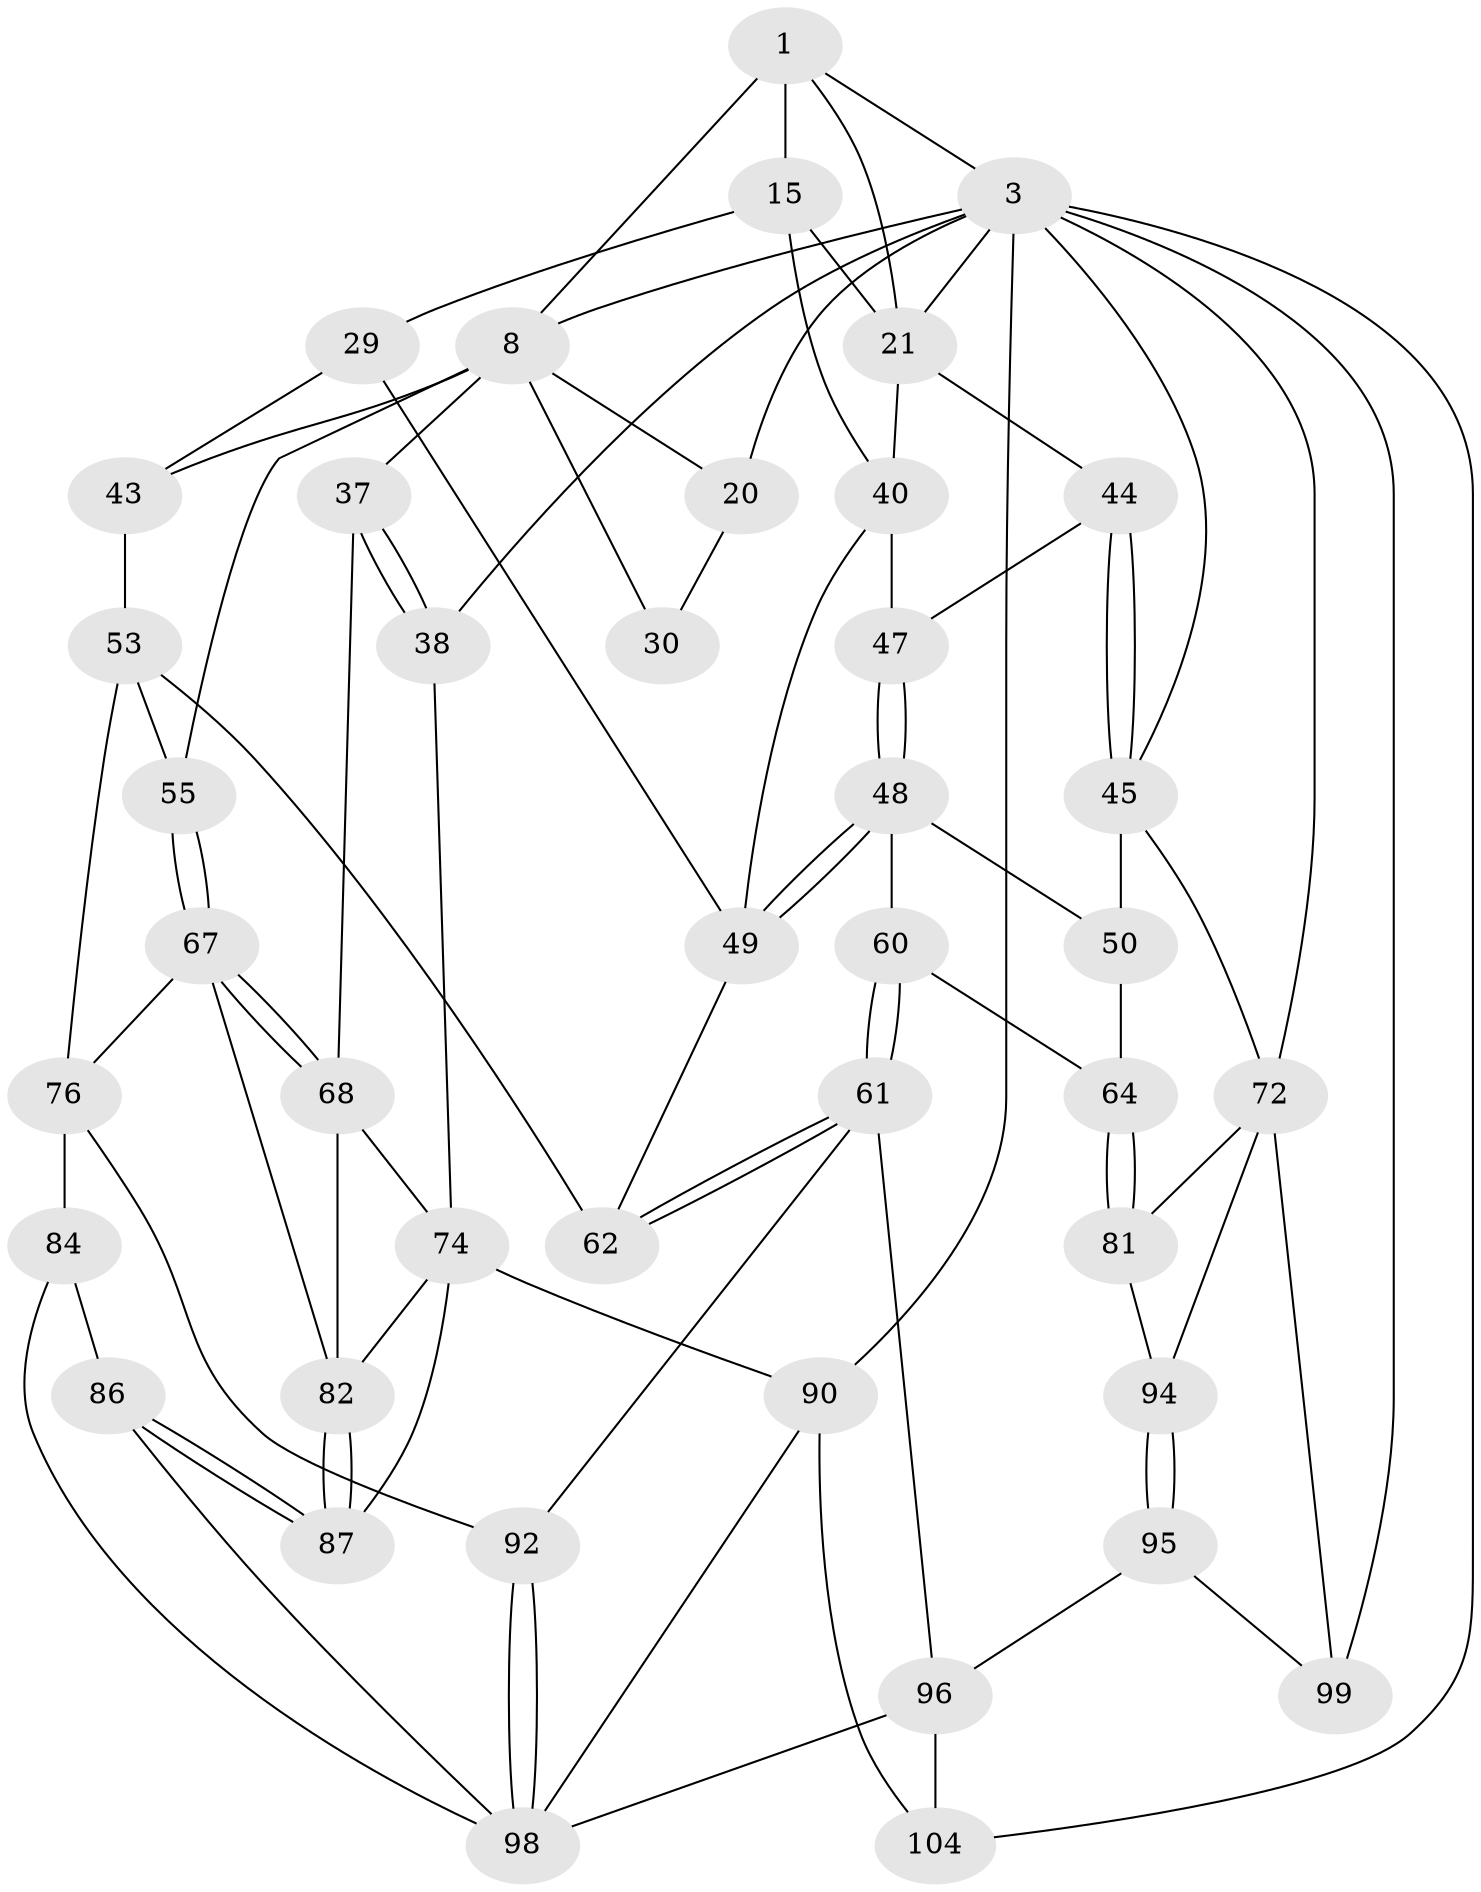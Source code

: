 // original degree distribution, {3: 0.018867924528301886, 4: 0.2358490566037736, 6: 0.2169811320754717, 5: 0.5283018867924528}
// Generated by graph-tools (version 1.1) at 2025/21/03/04/25 18:21:33]
// undirected, 42 vertices, 92 edges
graph export_dot {
graph [start="1"]
  node [color=gray90,style=filled];
  1 [pos="+0.401666061728744+0",super="+2+7"];
  3 [pos="+1+0",super="+23+70+4"];
  8 [pos="+0.40282486113930355+0.23037188218038665",super="+9+17"];
  15 [pos="+0.6081319433600627+0.10529345880026166",super="+26+16"];
  20 [pos="+0.1480267740202054+0.19522354997817967",super="+24"];
  21 [pos="+0.9437216348160192+0.1825747936322847",super="+22"];
  29 [pos="+0.5139736299378533+0.28499851367208123",super="+42"];
  30 [pos="+0.23379438846598663+0.2853950621324049",super="+31"];
  37 [pos="+0.04495049785688805+0.5098849555584568",super="+59"];
  38 [pos="+0+0.48767842768604397"];
  40 [pos="+0.708701086685461+0.4234158895753774",super="+41"];
  43 [pos="+0.3257658107041864+0.42644453865675025",super="+52"];
  44 [pos="+0.7717473740666302+0.4027144673899465"];
  45 [pos="+0.7952796591521949+0.41415264927358436",super="+46"];
  47 [pos="+0.7378999839909303+0.42950564142817127"];
  48 [pos="+0.7350730836352214+0.5004036247385982",super="+51"];
  49 [pos="+0.6465212346903458+0.5039526784594373",super="+57"];
  50 [pos="+0.8030408582087067+0.4967950225880082",super="+63"];
  53 [pos="+0.40518075628252553+0.532615440112509",super="+54+73"];
  55 [pos="+0.24424370747137086+0.4816961600806569"];
  60 [pos="+0.7467589528656015+0.633204695512424"];
  61 [pos="+0.6556186006483506+0.6596328526030651",super="+91"];
  62 [pos="+0.6081602023810125+0.5907023682250762"];
  64 [pos="+0.8277601808451822+0.5920451649831946",super="+65"];
  67 [pos="+0.23690575887205123+0.6135798389823287",super="+78"];
  68 [pos="+0.20169312482917623+0.6253750485035655",super="+69"];
  72 [pos="+1+0.6683873474672313",super="+80"];
  74 [pos="+0.023903690600076827+0.8557558725281139",super="+89+75"];
  76 [pos="+0.36624110682839983+0.5952673690544839",super="+77+79"];
  81 [pos="+0.9058825286046471+0.6694777012560874",super="+93"];
  82 [pos="+0.28378307188374285+0.7527893089088518",super="+83"];
  84 [pos="+0.32286182044558764+0.8195480028764655",super="+85"];
  86 [pos="+0.31019078622958635+0.8318631653253199"];
  87 [pos="+0.3082842953388515+0.8313089484445081"];
  90 [pos="+0+1",super="+106"];
  92 [pos="+0.5414631820951219+0.7650587342621663"];
  94 [pos="+0.7920886794143521+0.7956778824830243"];
  95 [pos="+0.7354888902664592+0.8304489898280608"];
  96 [pos="+0.7016020399103848+0.8246051898029768",super="+100"];
  98 [pos="+0.5168665163901077+0.8244219192641504",super="+101"];
  99 [pos="+0.9123600655146744+0.8363521535179839",super="+102"];
  104 [pos="+0.5679001245684291+1"];
  1 -- 3;
  1 -- 21;
  1 -- 15 [weight=2];
  1 -- 8;
  3 -- 99 [weight=2];
  3 -- 104;
  3 -- 90 [weight=2];
  3 -- 72;
  3 -- 38;
  3 -- 20 [weight=2];
  3 -- 45;
  3 -- 8 [weight=3];
  3 -- 21;
  8 -- 20;
  8 -- 37 [weight=2];
  8 -- 55;
  8 -- 43;
  8 -- 30 [weight=3];
  15 -- 21 [weight=2];
  15 -- 29 [weight=2];
  15 -- 40;
  20 -- 30;
  21 -- 40;
  21 -- 44;
  29 -- 49;
  29 -- 43 [weight=2];
  37 -- 38;
  37 -- 38;
  37 -- 68;
  38 -- 74;
  40 -- 47;
  40 -- 49;
  43 -- 53;
  44 -- 45;
  44 -- 45;
  44 -- 47;
  45 -- 50 [weight=2];
  45 -- 72;
  47 -- 48;
  47 -- 48;
  48 -- 49;
  48 -- 49;
  48 -- 50;
  48 -- 60;
  49 -- 62;
  50 -- 64;
  53 -- 76 [weight=2];
  53 -- 55;
  53 -- 62;
  55 -- 67;
  55 -- 67;
  60 -- 61;
  60 -- 61;
  60 -- 64;
  61 -- 62;
  61 -- 62;
  61 -- 96;
  61 -- 92;
  64 -- 81 [weight=2];
  64 -- 81;
  67 -- 68;
  67 -- 68;
  67 -- 82;
  67 -- 76;
  68 -- 74;
  68 -- 82;
  72 -- 81;
  72 -- 99;
  72 -- 94;
  74 -- 87;
  74 -- 90;
  74 -- 82;
  76 -- 84 [weight=2];
  76 -- 92;
  81 -- 94;
  82 -- 87;
  82 -- 87;
  84 -- 98;
  84 -- 86;
  86 -- 87;
  86 -- 87;
  86 -- 98;
  90 -- 104;
  90 -- 98;
  92 -- 98;
  92 -- 98;
  94 -- 95;
  94 -- 95;
  95 -- 96;
  95 -- 99;
  96 -- 98;
  96 -- 104;
}
